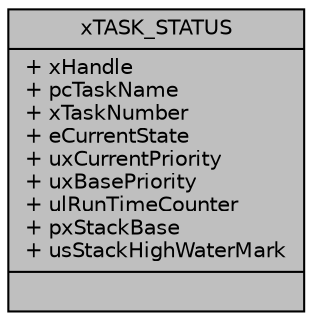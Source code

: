 digraph "xTASK_STATUS"
{
  edge [fontname="Helvetica",fontsize="10",labelfontname="Helvetica",labelfontsize="10"];
  node [fontname="Helvetica",fontsize="10",shape=record];
  Node1 [label="{xTASK_STATUS\n|+ xHandle\l+ pcTaskName\l+ xTaskNumber\l+ eCurrentState\l+ uxCurrentPriority\l+ uxBasePriority\l+ ulRunTimeCounter\l+ pxStackBase\l+ usStackHighWaterMark\l|}",height=0.2,width=0.4,color="black", fillcolor="grey75", style="filled", fontcolor="black"];
}
